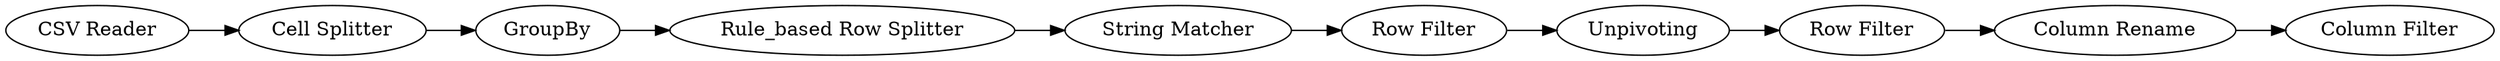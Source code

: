 digraph {
	7 -> 8
	13 -> 14
	8 -> 11
	14 -> 15
	1 -> 2
	2 -> 3
	6 -> 7
	11 -> 13
	3 -> 6
	13 [label="Row Filter"]
	1 [label="CSV Reader"]
	7 [label="String Matcher"]
	11 [label=Unpivoting]
	6 [label="Rule_based Row Splitter"]
	8 [label="Row Filter"]
	15 [label="Column Filter"]
	14 [label="Column Rename"]
	3 [label=GroupBy]
	2 [label="Cell Splitter"]
	rankdir=LR
}
